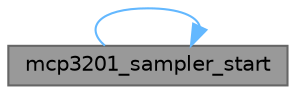 digraph "mcp3201_sampler_start"
{
 // LATEX_PDF_SIZE
  bgcolor="transparent";
  edge [fontname=Helvetica,fontsize=10,labelfontname=Helvetica,labelfontsize=10];
  node [fontname=Helvetica,fontsize=10,shape=box,height=0.2,width=0.4];
  rankdir="RL";
  Node1 [label="mcp3201_sampler_start",height=0.2,width=0.4,color="gray40", fillcolor="grey60", style="filled", fontcolor="black",tooltip="Starts the MCP3201 Sampler, which samples continuously and puts the samples into a queue."];
  Node1 -> Node1 [dir="back",color="steelblue1",style="solid"];
}
